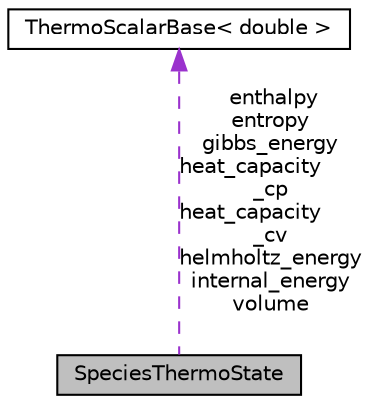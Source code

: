 digraph "SpeciesThermoState"
{
 // INTERACTIVE_SVG=YES
 // LATEX_PDF_SIZE
  edge [fontname="Helvetica",fontsize="10",labelfontname="Helvetica",labelfontsize="10"];
  node [fontname="Helvetica",fontsize="10",shape=record];
  Node1 [label="SpeciesThermoState",height=0.2,width=0.4,color="black", fillcolor="grey75", style="filled", fontcolor="black",tooltip="Describe the thermodynamic state of a species."];
  Node2 -> Node1 [dir="back",color="darkorchid3",fontsize="10",style="dashed",label=" enthalpy\nentropy\ngibbs_energy\nheat_capacity\l_cp\nheat_capacity\l_cv\nhelmholtz_energy\ninternal_energy\nvolume" ,fontname="Helvetica"];
  Node2 [label="ThermoScalarBase\< double \>",height=0.2,width=0.4,color="black", fillcolor="white", style="filled",URL="$classReaktoro_1_1ThermoScalarBase.html",tooltip=" "];
}
